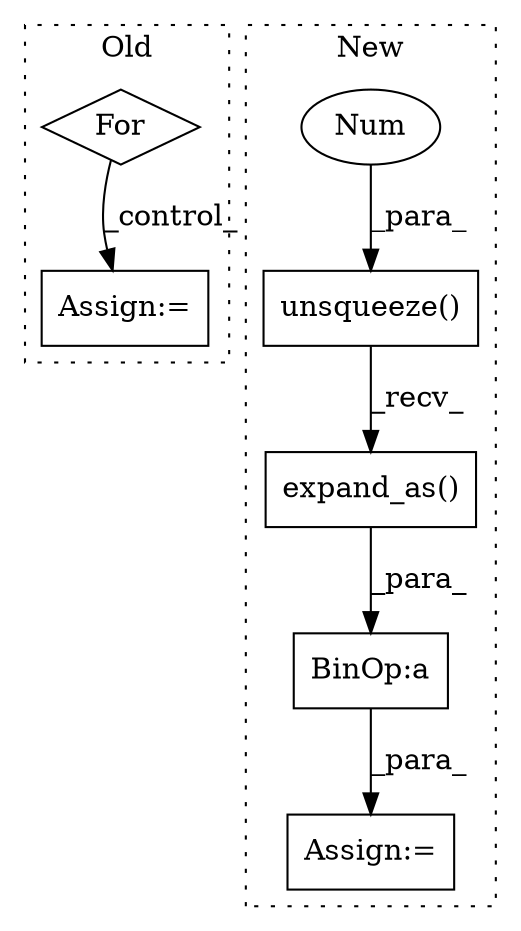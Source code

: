 digraph G {
subgraph cluster0 {
1 [label="For" a="107" s="4454,4475" l="4,14" shape="diamond"];
3 [label="Assign:=" a="68" s="4543" l="3" shape="box"];
label = "Old";
style="dotted";
}
subgraph cluster1 {
2 [label="expand_as()" a="75" s="5165,5198" l="31,1" shape="box"];
4 [label="Assign:=" a="68" s="5380" l="3" shape="box"];
5 [label="BinOp:a" a="82" s="5395" l="3" shape="box"];
6 [label="unsqueeze()" a="75" s="5165,5184" l="18,1" shape="box"];
7 [label="Num" a="76" s="5183" l="1" shape="ellipse"];
label = "New";
style="dotted";
}
1 -> 3 [label="_control_"];
2 -> 5 [label="_para_"];
5 -> 4 [label="_para_"];
6 -> 2 [label="_recv_"];
7 -> 6 [label="_para_"];
}